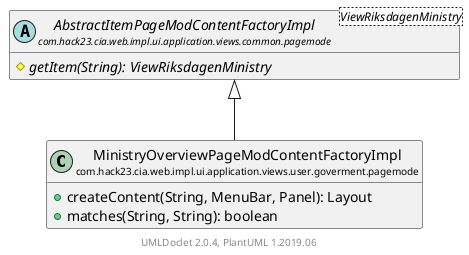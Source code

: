 @startuml
    set namespaceSeparator none
    hide empty fields
    hide empty methods

    class "<size:14>MinistryOverviewPageModContentFactoryImpl\n<size:10>com.hack23.cia.web.impl.ui.application.views.user.goverment.pagemode" as com.hack23.cia.web.impl.ui.application.views.user.goverment.pagemode.MinistryOverviewPageModContentFactoryImpl [[MinistryOverviewPageModContentFactoryImpl.html]] {
        +createContent(String, MenuBar, Panel): Layout
        +matches(String, String): boolean
    }

    abstract class "<size:14>AbstractItemPageModContentFactoryImpl\n<size:10>com.hack23.cia.web.impl.ui.application.views.common.pagemode" as com.hack23.cia.web.impl.ui.application.views.common.pagemode.AbstractItemPageModContentFactoryImpl<ViewRiksdagenMinistry> [[../../../common/pagemode/AbstractItemPageModContentFactoryImpl.html]] {
        {abstract} #getItem(String): ViewRiksdagenMinistry
    }

    com.hack23.cia.web.impl.ui.application.views.common.pagemode.AbstractItemPageModContentFactoryImpl <|-- com.hack23.cia.web.impl.ui.application.views.user.goverment.pagemode.MinistryOverviewPageModContentFactoryImpl

    center footer UMLDoclet 2.0.4, PlantUML 1.2019.06
@enduml
